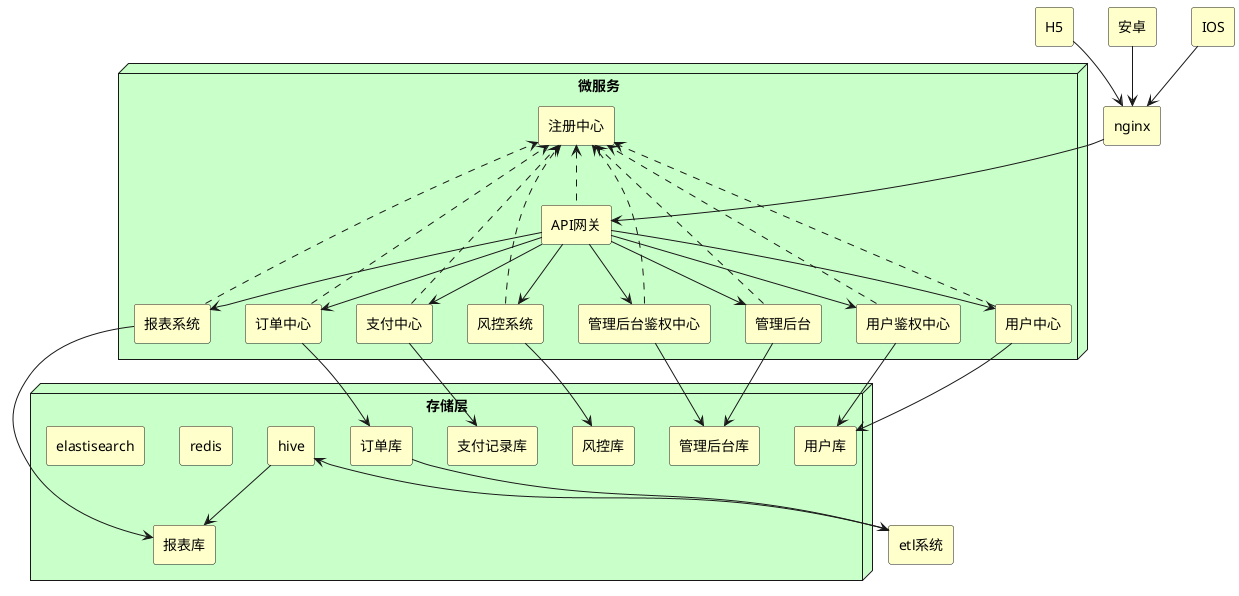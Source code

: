 @startuml

sprite $bProcess jar:archimate/business-process
sprite $aService jar:archimate/application-service
sprite $aComponent jar:archimate/application-component
sprite $bEvent jar:archimate/business-event

archimate #Business "H5"  as H5
archimate #Business "安卓"  as 安卓
archimate #Business "IOS"  as IOS

archimate #Business "nginx"  as nginx


node  "微服务" #TECHNOLOGY{
archimate #Business "注册中心"  as 注册中心
archimate #Business "API网关"  as API网关
archimate #Business "用户鉴权中心"  as 用户鉴权中心
archimate #Business "管理后台鉴权中心"  as 管理后台鉴权中心
archimate #Business "用户中心"  as 用户中心
archimate #Business "订单中心"  as 订单中心
archimate #Business "支付中心"  as 支付中心
archimate #Business "风控系统"  as 风控系统
archimate #Business "管理后台"  as 管理后台
archimate #Business "报表系统"  as 报表系统
}
H5 -down-> nginx
安卓 -down-> nginx
IOS -down-> nginx
nginx -down-> API网关

API网关 ..left-> 注册中心
用户鉴权中心 ..down-> 注册中心
管理后台鉴权中心 ..down-> 注册中心
用户中心 ..down-> 注册中心
订单中心 ..down-> 注册中心
支付中心 ..down-> 注册中心
风控系统 ..down-> 注册中心
管理后台 ..down-> 注册中心
报表系统 ..down-> 注册中心

API网关 -down-> 用户鉴权中心
API网关 -down-> 管理后台鉴权中心
API网关 -down-> 用户中心
API网关 -down-> 订单中心
API网关 -down-> 支付中心
API网关 -down-> 风控系统
API网关 -down-> 管理后台
API网关 -down-> 报表系统

node  "存储层" #TECHNOLOGY{
archimate #Business "用户库"  as 用户库
archimate #Business "订单库"  as 订单库
archimate #Business "支付记录库"  as 支付库
archimate #Business "风控库"  as 风控库
archimate #Business "管理后台库"  as 管理后台库
archimate #Business "报表库"  as 报表库
archimate #Business "redis"  as redis
archimate #Business "elastisearch"  as elastisearch
archimate #Business "hive"  as hive
}

archimate #Business "etl系统"  as etl系统

用户鉴权中心 -down-> 用户库
管理后台鉴权中心 -down-> 管理后台库
用户中心 -down-> 用户库
订单中心 -down-> 订单库
支付中心 -down-> 支付库
风控系统 -down-> 风控库
管理后台 -down-> 管理后台库
报表系统 -down-> 报表库

订单库 -down-> etl系统
etl系统 -up-> hive
hive --> 报表库
@enduml

